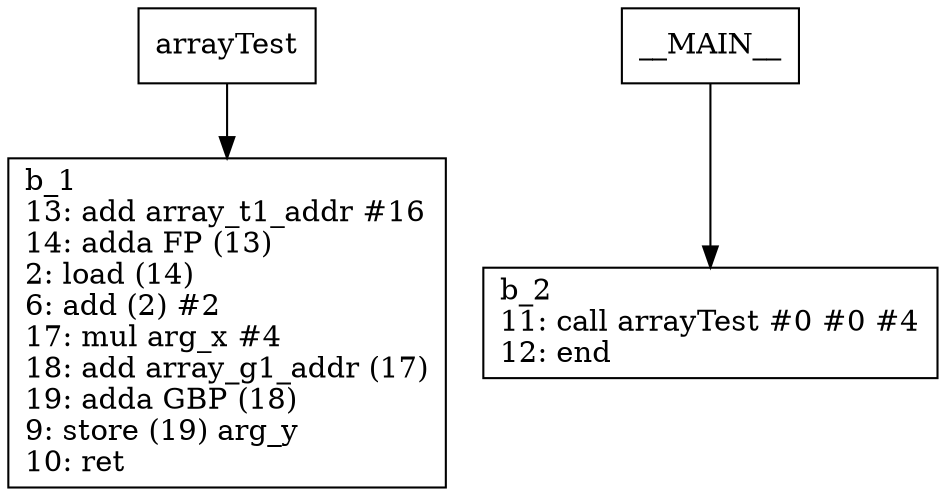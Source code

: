 digraph Computation {
node [shape=box];
arrayTest -> b_1;
b_1 [label="b_1\l13: add array_t1_addr #16\l14: adda FP (13)\l2: load (14)\l6: add (2) #2\l17: mul arg_x #4\l18: add array_g1_addr (17)\l19: adda GBP (18)\l9: store (19) arg_y\l10: ret \l"]
__MAIN__ -> b_2;
b_2 [label="b_2\l11: call arrayTest #0 #0 #4\l12: end\l"]
}